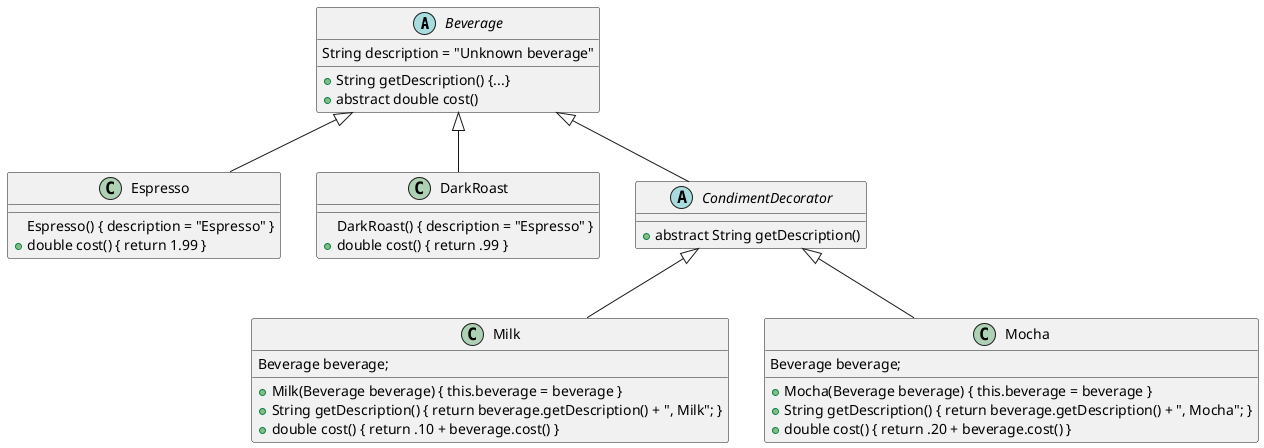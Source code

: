@startuml Decorator

abstract class Beverage {
  {field} String description = "Unknown beverage"
  {method} + String getDescription() {...}
  {method} + abstract double cost()
}

class Espresso extends Beverage {
  {method} Espresso() { description = "Espresso" }
  {method} + double cost() { return 1.99 }
}

class DarkRoast extends Beverage {
  {method} DarkRoast() { description = "Espresso" }
  {method} + double cost() { return .99 }
}

abstract class CondimentDecorator extends Beverage {
  {method} + abstract String getDescription()
}

class Milk extends CondimentDecorator {
  {field} Beverage beverage;
  {method} + Milk(Beverage beverage) { this.beverage = beverage }
  {method} + String getDescription() { return beverage.getDescription() + ", Milk"; }
  {method} + double cost() { return .10 + beverage.cost() }
}

class Mocha extends CondimentDecorator {
  {field} Beverage beverage;
  {method} + Mocha(Beverage beverage) { this.beverage = beverage }
  {method} + String getDescription() { return beverage.getDescription() + ", Mocha"; }
  {method} + double cost() { return .20 + beverage.cost() }
}

@enduml